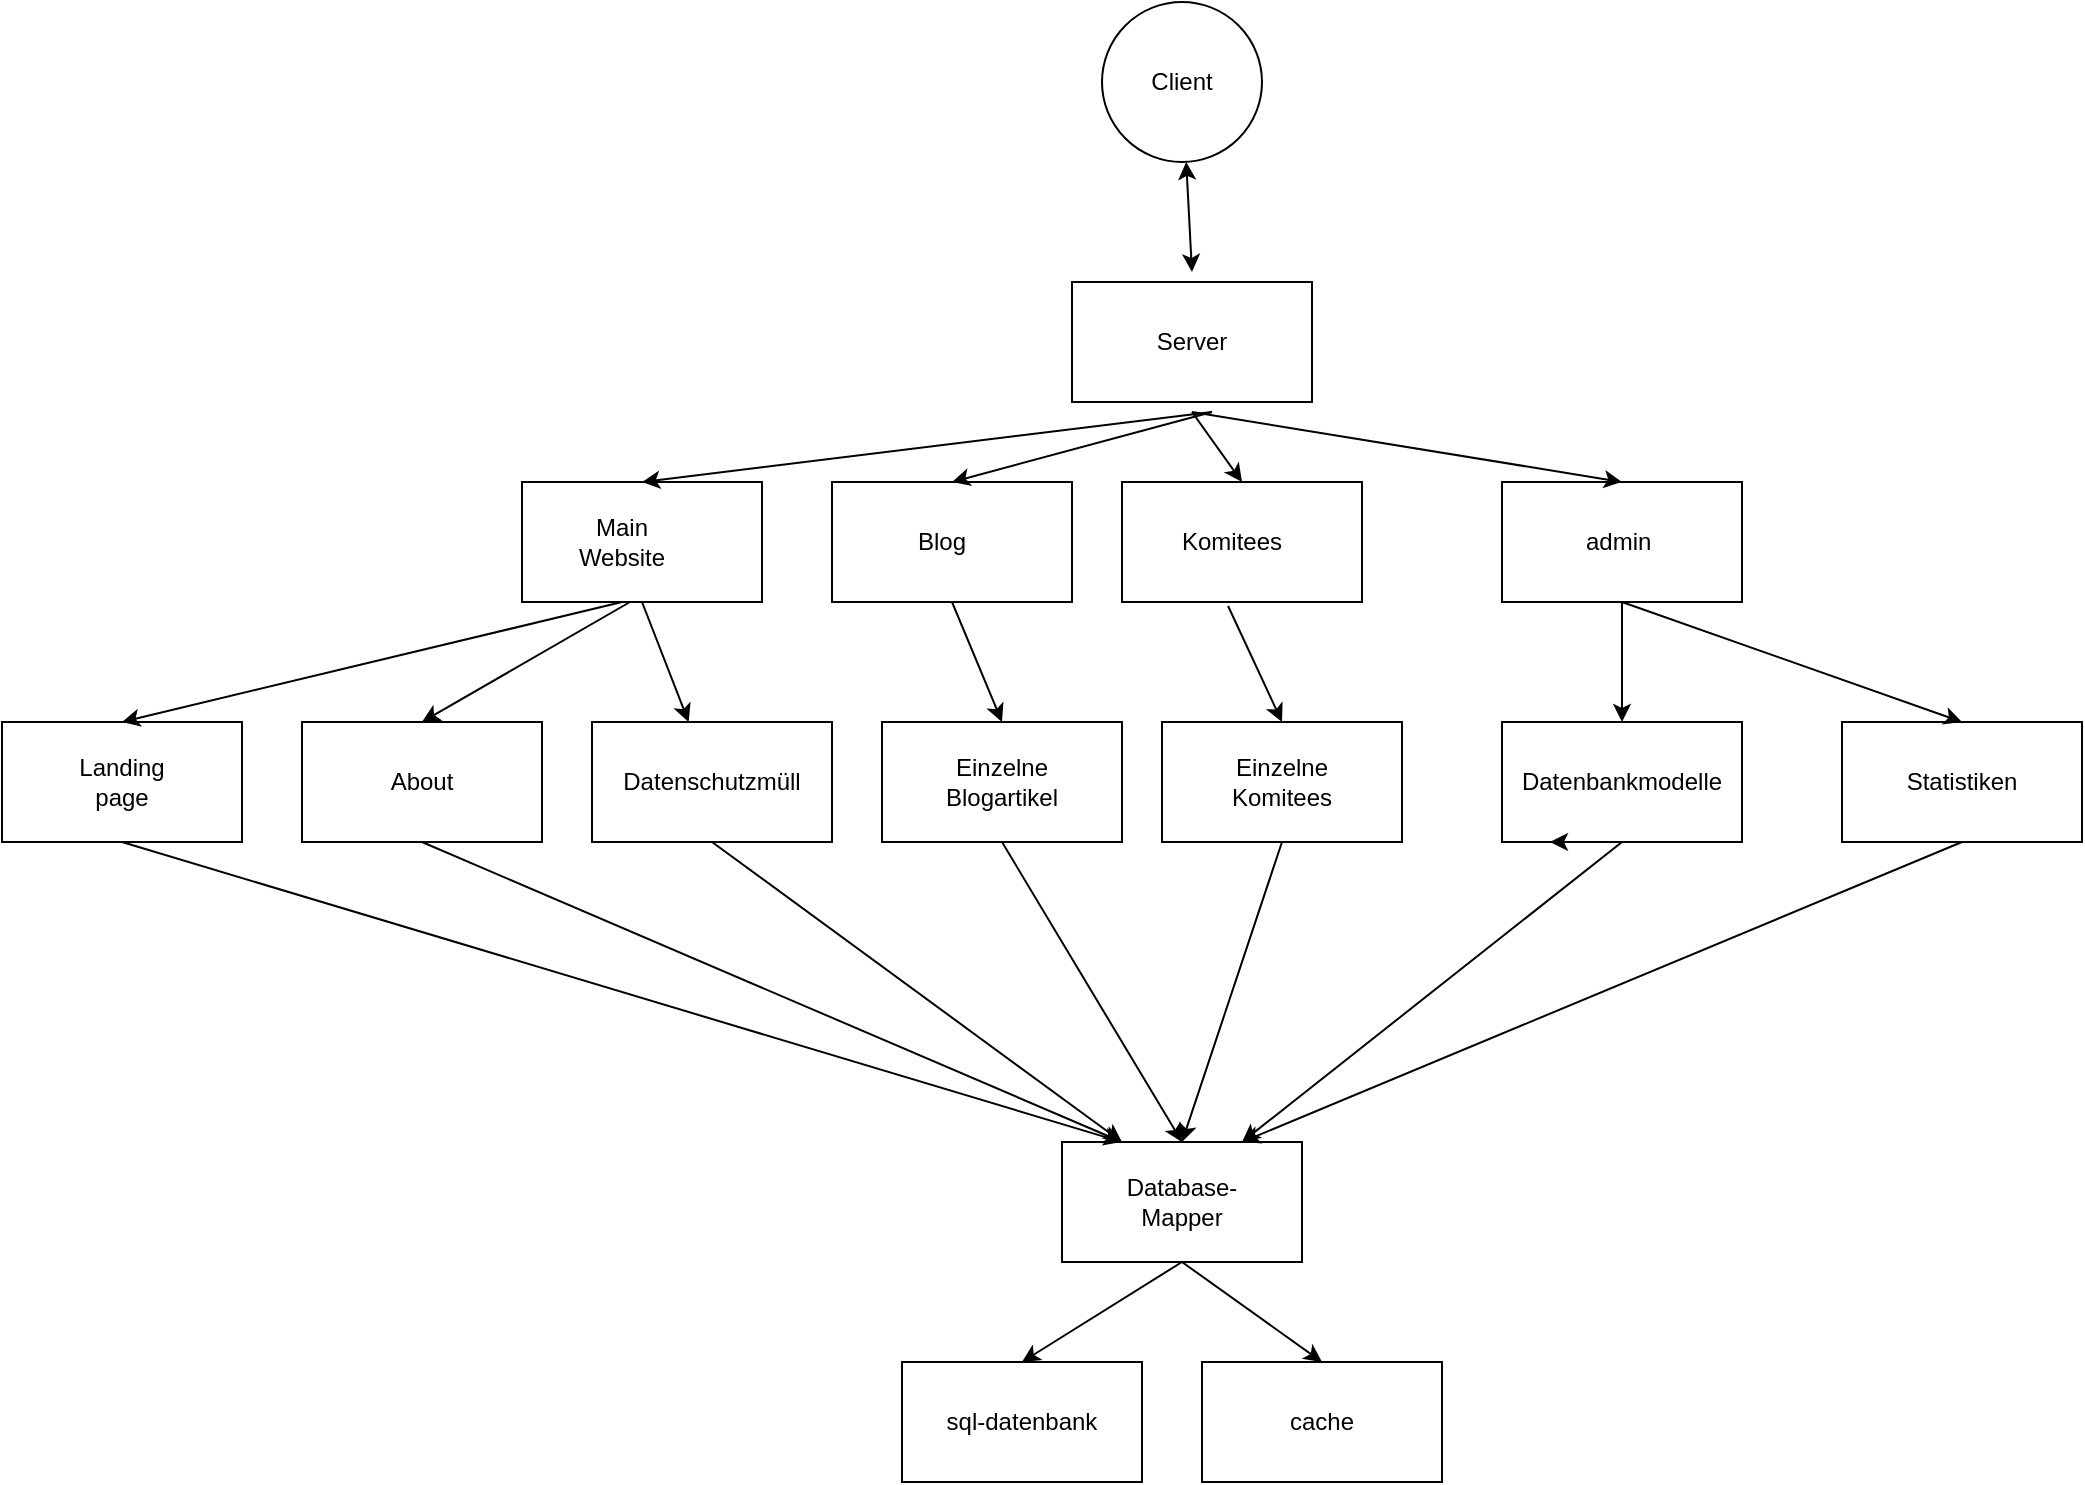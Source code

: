 <mxfile version="13.7.3" type="github">
  <diagram id="aa6pCNVzayipGbmCveqG" name="Page-1">
    <mxGraphModel dx="2182" dy="727" grid="1" gridSize="10" guides="1" tooltips="1" connect="1" arrows="1" fold="1" page="1" pageScale="1" pageWidth="850" pageHeight="1100" math="0" shadow="0">
      <root>
        <mxCell id="0" />
        <mxCell id="1" parent="0" />
        <mxCell id="WZArgLKIn4Hqj4qm3GDz-4" value="" style="rounded=0;whiteSpace=wrap;html=1;" vertex="1" parent="1">
          <mxGeometry x="365" y="140" width="120" height="60" as="geometry" />
        </mxCell>
        <mxCell id="WZArgLKIn4Hqj4qm3GDz-5" value="Server" style="text;html=1;strokeColor=none;fillColor=none;align=center;verticalAlign=middle;whiteSpace=wrap;rounded=0;" vertex="1" parent="1">
          <mxGeometry x="405" y="135" width="40" height="70" as="geometry" />
        </mxCell>
        <mxCell id="WZArgLKIn4Hqj4qm3GDz-6" value="" style="ellipse;whiteSpace=wrap;html=1;aspect=fixed;" vertex="1" parent="1">
          <mxGeometry x="380" width="80" height="80" as="geometry" />
        </mxCell>
        <mxCell id="WZArgLKIn4Hqj4qm3GDz-7" value="Client" style="text;html=1;strokeColor=none;fillColor=none;align=center;verticalAlign=middle;whiteSpace=wrap;rounded=0;" vertex="1" parent="1">
          <mxGeometry x="395" y="30" width="50" height="20" as="geometry" />
        </mxCell>
        <mxCell id="WZArgLKIn4Hqj4qm3GDz-9" value="" style="endArrow=classic;startArrow=classic;html=1;exitX=0.5;exitY=0;exitDx=0;exitDy=0;" edge="1" parent="1" source="WZArgLKIn4Hqj4qm3GDz-5" target="WZArgLKIn4Hqj4qm3GDz-6">
          <mxGeometry width="50" height="50" relative="1" as="geometry">
            <mxPoint x="427" y="130" as="sourcePoint" />
            <mxPoint x="450" y="80" as="targetPoint" />
            <Array as="points" />
          </mxGeometry>
        </mxCell>
        <mxCell id="WZArgLKIn4Hqj4qm3GDz-10" value="" style="rounded=0;whiteSpace=wrap;html=1;" vertex="1" parent="1">
          <mxGeometry x="90" y="240" width="120" height="60" as="geometry" />
        </mxCell>
        <mxCell id="WZArgLKIn4Hqj4qm3GDz-11" value="Main Website" style="text;html=1;strokeColor=none;fillColor=none;align=center;verticalAlign=middle;whiteSpace=wrap;rounded=0;" vertex="1" parent="1">
          <mxGeometry x="120" y="260" width="40" height="20" as="geometry" />
        </mxCell>
        <mxCell id="WZArgLKIn4Hqj4qm3GDz-12" value="" style="rounded=0;whiteSpace=wrap;html=1;" vertex="1" parent="1">
          <mxGeometry x="245" y="240" width="120" height="60" as="geometry" />
        </mxCell>
        <mxCell id="WZArgLKIn4Hqj4qm3GDz-13" value="Blog" style="text;html=1;strokeColor=none;fillColor=none;align=center;verticalAlign=middle;whiteSpace=wrap;rounded=0;" vertex="1" parent="1">
          <mxGeometry x="280" y="260" width="40" height="20" as="geometry" />
        </mxCell>
        <mxCell id="WZArgLKIn4Hqj4qm3GDz-14" value="" style="rounded=0;whiteSpace=wrap;html=1;" vertex="1" parent="1">
          <mxGeometry x="390" y="240" width="120" height="60" as="geometry" />
        </mxCell>
        <mxCell id="WZArgLKIn4Hqj4qm3GDz-15" value="Komitees" style="text;html=1;strokeColor=none;fillColor=none;align=center;verticalAlign=middle;whiteSpace=wrap;rounded=0;" vertex="1" parent="1">
          <mxGeometry x="425" y="260" width="40" height="20" as="geometry" />
        </mxCell>
        <mxCell id="WZArgLKIn4Hqj4qm3GDz-18" value="" style="rounded=0;whiteSpace=wrap;html=1;" vertex="1" parent="1">
          <mxGeometry x="580" y="240" width="120" height="60" as="geometry" />
        </mxCell>
        <mxCell id="WZArgLKIn4Hqj4qm3GDz-19" value="admin&amp;nbsp;" style="text;html=1;strokeColor=none;fillColor=none;align=center;verticalAlign=middle;whiteSpace=wrap;rounded=0;" vertex="1" parent="1">
          <mxGeometry x="620" y="260" width="40" height="20" as="geometry" />
        </mxCell>
        <mxCell id="WZArgLKIn4Hqj4qm3GDz-20" value="" style="endArrow=classic;html=1;exitX=0.75;exitY=1;exitDx=0;exitDy=0;entryX=0.5;entryY=0;entryDx=0;entryDy=0;" edge="1" parent="1" source="WZArgLKIn4Hqj4qm3GDz-5" target="WZArgLKIn4Hqj4qm3GDz-10">
          <mxGeometry width="50" height="50" relative="1" as="geometry">
            <mxPoint x="400" y="390" as="sourcePoint" />
            <mxPoint x="450" y="340" as="targetPoint" />
          </mxGeometry>
        </mxCell>
        <mxCell id="WZArgLKIn4Hqj4qm3GDz-21" value="" style="endArrow=classic;html=1;exitX=0.75;exitY=1;exitDx=0;exitDy=0;entryX=0.5;entryY=0;entryDx=0;entryDy=0;" edge="1" parent="1" source="WZArgLKIn4Hqj4qm3GDz-5" target="WZArgLKIn4Hqj4qm3GDz-12">
          <mxGeometry width="50" height="50" relative="1" as="geometry">
            <mxPoint x="400" y="390" as="sourcePoint" />
            <mxPoint x="450" y="340" as="targetPoint" />
          </mxGeometry>
        </mxCell>
        <mxCell id="WZArgLKIn4Hqj4qm3GDz-22" value="" style="endArrow=classic;html=1;exitX=0.5;exitY=1;exitDx=0;exitDy=0;entryX=0.5;entryY=0;entryDx=0;entryDy=0;" edge="1" parent="1" source="WZArgLKIn4Hqj4qm3GDz-5" target="WZArgLKIn4Hqj4qm3GDz-14">
          <mxGeometry width="50" height="50" relative="1" as="geometry">
            <mxPoint x="400" y="390" as="sourcePoint" />
            <mxPoint x="450" y="340" as="targetPoint" />
          </mxGeometry>
        </mxCell>
        <mxCell id="WZArgLKIn4Hqj4qm3GDz-23" value="" style="endArrow=classic;html=1;exitX=0.5;exitY=1;exitDx=0;exitDy=0;entryX=0.5;entryY=0;entryDx=0;entryDy=0;" edge="1" parent="1" source="WZArgLKIn4Hqj4qm3GDz-5" target="WZArgLKIn4Hqj4qm3GDz-18">
          <mxGeometry width="50" height="50" relative="1" as="geometry">
            <mxPoint x="400" y="390" as="sourcePoint" />
            <mxPoint x="450" y="340" as="targetPoint" />
          </mxGeometry>
        </mxCell>
        <mxCell id="WZArgLKIn4Hqj4qm3GDz-24" value="" style="rounded=0;whiteSpace=wrap;html=1;" vertex="1" parent="1">
          <mxGeometry x="-170" y="360" width="120" height="60" as="geometry" />
        </mxCell>
        <mxCell id="WZArgLKIn4Hqj4qm3GDz-25" value="" style="rounded=0;whiteSpace=wrap;html=1;" vertex="1" parent="1">
          <mxGeometry x="-20" y="360" width="120" height="60" as="geometry" />
        </mxCell>
        <mxCell id="WZArgLKIn4Hqj4qm3GDz-26" value="" style="rounded=0;whiteSpace=wrap;html=1;" vertex="1" parent="1">
          <mxGeometry x="125" y="360" width="120" height="60" as="geometry" />
        </mxCell>
        <mxCell id="WZArgLKIn4Hqj4qm3GDz-27" value="Datenschutzmüll" style="text;html=1;strokeColor=none;fillColor=none;align=center;verticalAlign=middle;whiteSpace=wrap;rounded=0;" vertex="1" parent="1">
          <mxGeometry x="165" y="380" width="40" height="20" as="geometry" />
        </mxCell>
        <mxCell id="WZArgLKIn4Hqj4qm3GDz-28" value="About&lt;br&gt;" style="text;html=1;strokeColor=none;fillColor=none;align=center;verticalAlign=middle;whiteSpace=wrap;rounded=0;" vertex="1" parent="1">
          <mxGeometry x="20" y="380" width="40" height="20" as="geometry" />
        </mxCell>
        <mxCell id="WZArgLKIn4Hqj4qm3GDz-29" value="Landing page" style="text;html=1;strokeColor=none;fillColor=none;align=center;verticalAlign=middle;whiteSpace=wrap;rounded=0;" vertex="1" parent="1">
          <mxGeometry x="-130" y="380" width="40" height="20" as="geometry" />
        </mxCell>
        <mxCell id="WZArgLKIn4Hqj4qm3GDz-30" value="" style="endArrow=classic;html=1;exitX=0.5;exitY=1;exitDx=0;exitDy=0;" edge="1" parent="1" source="WZArgLKIn4Hqj4qm3GDz-10" target="WZArgLKIn4Hqj4qm3GDz-26">
          <mxGeometry width="50" height="50" relative="1" as="geometry">
            <mxPoint x="400" y="380" as="sourcePoint" />
            <mxPoint x="450" y="330" as="targetPoint" />
          </mxGeometry>
        </mxCell>
        <mxCell id="WZArgLKIn4Hqj4qm3GDz-31" value="" style="endArrow=classic;html=1;exitX=0.45;exitY=1;exitDx=0;exitDy=0;exitPerimeter=0;entryX=0.5;entryY=0;entryDx=0;entryDy=0;" edge="1" parent="1" source="WZArgLKIn4Hqj4qm3GDz-10" target="WZArgLKIn4Hqj4qm3GDz-25">
          <mxGeometry width="50" height="50" relative="1" as="geometry">
            <mxPoint x="400" y="380" as="sourcePoint" />
            <mxPoint x="450" y="330" as="targetPoint" />
          </mxGeometry>
        </mxCell>
        <mxCell id="WZArgLKIn4Hqj4qm3GDz-32" value="" style="endArrow=classic;html=1;entryX=0.5;entryY=0;entryDx=0;entryDy=0;" edge="1" parent="1" target="WZArgLKIn4Hqj4qm3GDz-24">
          <mxGeometry width="50" height="50" relative="1" as="geometry">
            <mxPoint x="140" y="300" as="sourcePoint" />
            <mxPoint x="450" y="330" as="targetPoint" />
          </mxGeometry>
        </mxCell>
        <mxCell id="WZArgLKIn4Hqj4qm3GDz-33" value="" style="rounded=0;whiteSpace=wrap;html=1;" vertex="1" parent="1">
          <mxGeometry x="270" y="360" width="120" height="60" as="geometry" />
        </mxCell>
        <mxCell id="WZArgLKIn4Hqj4qm3GDz-34" value="Einzelne&lt;br&gt;Blogartikel" style="text;html=1;strokeColor=none;fillColor=none;align=center;verticalAlign=middle;whiteSpace=wrap;rounded=0;" vertex="1" parent="1">
          <mxGeometry x="310" y="380" width="40" height="20" as="geometry" />
        </mxCell>
        <mxCell id="WZArgLKIn4Hqj4qm3GDz-35" value="" style="endArrow=classic;html=1;exitX=0.5;exitY=1;exitDx=0;exitDy=0;entryX=0.5;entryY=0;entryDx=0;entryDy=0;" edge="1" parent="1" source="WZArgLKIn4Hqj4qm3GDz-12" target="WZArgLKIn4Hqj4qm3GDz-33">
          <mxGeometry width="50" height="50" relative="1" as="geometry">
            <mxPoint x="400" y="370" as="sourcePoint" />
            <mxPoint x="450" y="320" as="targetPoint" />
          </mxGeometry>
        </mxCell>
        <mxCell id="WZArgLKIn4Hqj4qm3GDz-36" value="" style="rounded=0;whiteSpace=wrap;html=1;" vertex="1" parent="1">
          <mxGeometry x="410" y="360" width="120" height="60" as="geometry" />
        </mxCell>
        <mxCell id="WZArgLKIn4Hqj4qm3GDz-37" value="Einzelne&lt;br&gt;Komitees" style="text;html=1;strokeColor=none;fillColor=none;align=center;verticalAlign=middle;whiteSpace=wrap;rounded=0;" vertex="1" parent="1">
          <mxGeometry x="450" y="380" width="40" height="20" as="geometry" />
        </mxCell>
        <mxCell id="WZArgLKIn4Hqj4qm3GDz-38" value="" style="endArrow=classic;html=1;entryX=0.5;entryY=0;entryDx=0;entryDy=0;exitX=0.442;exitY=1.033;exitDx=0;exitDy=0;exitPerimeter=0;" edge="1" parent="1" source="WZArgLKIn4Hqj4qm3GDz-14" target="WZArgLKIn4Hqj4qm3GDz-36">
          <mxGeometry width="50" height="50" relative="1" as="geometry">
            <mxPoint x="400" y="330" as="sourcePoint" />
            <mxPoint x="450" y="310" as="targetPoint" />
          </mxGeometry>
        </mxCell>
        <mxCell id="WZArgLKIn4Hqj4qm3GDz-39" value="" style="rounded=0;whiteSpace=wrap;html=1;" vertex="1" parent="1">
          <mxGeometry x="580" y="360" width="120" height="60" as="geometry" />
        </mxCell>
        <mxCell id="WZArgLKIn4Hqj4qm3GDz-40" value="Datenbankmodelle" style="text;html=1;strokeColor=none;fillColor=none;align=center;verticalAlign=middle;whiteSpace=wrap;rounded=0;" vertex="1" parent="1">
          <mxGeometry x="620" y="380" width="40" height="20" as="geometry" />
        </mxCell>
        <mxCell id="WZArgLKIn4Hqj4qm3GDz-41" style="edgeStyle=orthogonalEdgeStyle;rounded=0;orthogonalLoop=1;jettySize=auto;html=1;exitX=0.25;exitY=1;exitDx=0;exitDy=0;entryX=0.2;entryY=1;entryDx=0;entryDy=0;entryPerimeter=0;" edge="1" parent="1" source="WZArgLKIn4Hqj4qm3GDz-39" target="WZArgLKIn4Hqj4qm3GDz-39">
          <mxGeometry relative="1" as="geometry" />
        </mxCell>
        <mxCell id="WZArgLKIn4Hqj4qm3GDz-42" value="" style="rounded=0;whiteSpace=wrap;html=1;" vertex="1" parent="1">
          <mxGeometry x="750" y="360" width="120" height="60" as="geometry" />
        </mxCell>
        <mxCell id="WZArgLKIn4Hqj4qm3GDz-43" value="Statistiken" style="text;html=1;strokeColor=none;fillColor=none;align=center;verticalAlign=middle;whiteSpace=wrap;rounded=0;" vertex="1" parent="1">
          <mxGeometry x="790" y="380" width="40" height="20" as="geometry" />
        </mxCell>
        <mxCell id="WZArgLKIn4Hqj4qm3GDz-44" value="" style="endArrow=classic;html=1;exitX=0.5;exitY=1;exitDx=0;exitDy=0;" edge="1" parent="1" source="WZArgLKIn4Hqj4qm3GDz-18" target="WZArgLKIn4Hqj4qm3GDz-39">
          <mxGeometry width="50" height="50" relative="1" as="geometry">
            <mxPoint x="400" y="360" as="sourcePoint" />
            <mxPoint x="450" y="310" as="targetPoint" />
          </mxGeometry>
        </mxCell>
        <mxCell id="WZArgLKIn4Hqj4qm3GDz-45" value="" style="endArrow=classic;html=1;exitX=0.5;exitY=1;exitDx=0;exitDy=0;entryX=0.5;entryY=0;entryDx=0;entryDy=0;" edge="1" parent="1" source="WZArgLKIn4Hqj4qm3GDz-18" target="WZArgLKIn4Hqj4qm3GDz-42">
          <mxGeometry width="50" height="50" relative="1" as="geometry">
            <mxPoint x="400" y="360" as="sourcePoint" />
            <mxPoint x="450" y="310" as="targetPoint" />
          </mxGeometry>
        </mxCell>
        <mxCell id="WZArgLKIn4Hqj4qm3GDz-46" value="" style="rounded=0;whiteSpace=wrap;html=1;" vertex="1" parent="1">
          <mxGeometry x="360" y="570" width="120" height="60" as="geometry" />
        </mxCell>
        <mxCell id="WZArgLKIn4Hqj4qm3GDz-47" value="Database-Mapper" style="text;html=1;strokeColor=none;fillColor=none;align=center;verticalAlign=middle;whiteSpace=wrap;rounded=0;" vertex="1" parent="1">
          <mxGeometry x="400" y="590" width="40" height="20" as="geometry" />
        </mxCell>
        <mxCell id="WZArgLKIn4Hqj4qm3GDz-49" value="cache" style="rounded=0;whiteSpace=wrap;html=1;" vertex="1" parent="1">
          <mxGeometry x="430" y="680" width="120" height="60" as="geometry" />
        </mxCell>
        <mxCell id="WZArgLKIn4Hqj4qm3GDz-52" value="sql-datenbank" style="rounded=0;whiteSpace=wrap;html=1;" vertex="1" parent="1">
          <mxGeometry x="280" y="680" width="120" height="60" as="geometry" />
        </mxCell>
        <mxCell id="WZArgLKIn4Hqj4qm3GDz-53" value="" style="endArrow=classic;html=1;exitX=0.5;exitY=1;exitDx=0;exitDy=0;entryX=0.5;entryY=0;entryDx=0;entryDy=0;" edge="1" parent="1" source="WZArgLKIn4Hqj4qm3GDz-46" target="WZArgLKIn4Hqj4qm3GDz-52">
          <mxGeometry width="50" height="50" relative="1" as="geometry">
            <mxPoint x="400" y="520" as="sourcePoint" />
            <mxPoint x="450" y="470" as="targetPoint" />
          </mxGeometry>
        </mxCell>
        <mxCell id="WZArgLKIn4Hqj4qm3GDz-54" value="" style="endArrow=classic;html=1;exitX=0.5;exitY=1;exitDx=0;exitDy=0;entryX=0.5;entryY=0;entryDx=0;entryDy=0;" edge="1" parent="1" source="WZArgLKIn4Hqj4qm3GDz-46" target="WZArgLKIn4Hqj4qm3GDz-49">
          <mxGeometry width="50" height="50" relative="1" as="geometry">
            <mxPoint x="400" y="520" as="sourcePoint" />
            <mxPoint x="450" y="470" as="targetPoint" />
          </mxGeometry>
        </mxCell>
        <mxCell id="WZArgLKIn4Hqj4qm3GDz-55" value="" style="endArrow=classic;html=1;exitX=0.5;exitY=1;exitDx=0;exitDy=0;entryX=0.5;entryY=0;entryDx=0;entryDy=0;" edge="1" parent="1" source="WZArgLKIn4Hqj4qm3GDz-33" target="WZArgLKIn4Hqj4qm3GDz-46">
          <mxGeometry width="50" height="50" relative="1" as="geometry">
            <mxPoint x="400" y="520" as="sourcePoint" />
            <mxPoint x="450" y="470" as="targetPoint" />
          </mxGeometry>
        </mxCell>
        <mxCell id="WZArgLKIn4Hqj4qm3GDz-56" value="" style="endArrow=classic;html=1;exitX=0.5;exitY=1;exitDx=0;exitDy=0;entryX=0.5;entryY=0;entryDx=0;entryDy=0;" edge="1" parent="1" source="WZArgLKIn4Hqj4qm3GDz-36" target="WZArgLKIn4Hqj4qm3GDz-46">
          <mxGeometry width="50" height="50" relative="1" as="geometry">
            <mxPoint x="400" y="520" as="sourcePoint" />
            <mxPoint x="450" y="470" as="targetPoint" />
          </mxGeometry>
        </mxCell>
        <mxCell id="WZArgLKIn4Hqj4qm3GDz-57" value="" style="endArrow=classic;html=1;exitX=0.5;exitY=1;exitDx=0;exitDy=0;entryX=0.25;entryY=0;entryDx=0;entryDy=0;" edge="1" parent="1" source="WZArgLKIn4Hqj4qm3GDz-24" target="WZArgLKIn4Hqj4qm3GDz-46">
          <mxGeometry width="50" height="50" relative="1" as="geometry">
            <mxPoint x="400" y="520" as="sourcePoint" />
            <mxPoint x="450" y="470" as="targetPoint" />
          </mxGeometry>
        </mxCell>
        <mxCell id="WZArgLKIn4Hqj4qm3GDz-58" value="" style="endArrow=classic;html=1;exitX=0.5;exitY=1;exitDx=0;exitDy=0;entryX=0.25;entryY=0;entryDx=0;entryDy=0;" edge="1" parent="1" source="WZArgLKIn4Hqj4qm3GDz-25" target="WZArgLKIn4Hqj4qm3GDz-46">
          <mxGeometry width="50" height="50" relative="1" as="geometry">
            <mxPoint x="400" y="520" as="sourcePoint" />
            <mxPoint x="450" y="470" as="targetPoint" />
          </mxGeometry>
        </mxCell>
        <mxCell id="WZArgLKIn4Hqj4qm3GDz-59" value="" style="endArrow=classic;html=1;exitX=0.5;exitY=1;exitDx=0;exitDy=0;" edge="1" parent="1" source="WZArgLKIn4Hqj4qm3GDz-26">
          <mxGeometry width="50" height="50" relative="1" as="geometry">
            <mxPoint x="400" y="520" as="sourcePoint" />
            <mxPoint x="390" y="570" as="targetPoint" />
          </mxGeometry>
        </mxCell>
        <mxCell id="WZArgLKIn4Hqj4qm3GDz-60" value="" style="endArrow=classic;html=1;exitX=0.5;exitY=1;exitDx=0;exitDy=0;entryX=0.75;entryY=0;entryDx=0;entryDy=0;" edge="1" parent="1" source="WZArgLKIn4Hqj4qm3GDz-39" target="WZArgLKIn4Hqj4qm3GDz-46">
          <mxGeometry width="50" height="50" relative="1" as="geometry">
            <mxPoint x="400" y="520" as="sourcePoint" />
            <mxPoint x="450" y="470" as="targetPoint" />
          </mxGeometry>
        </mxCell>
        <mxCell id="WZArgLKIn4Hqj4qm3GDz-61" value="" style="endArrow=classic;html=1;exitX=0.5;exitY=1;exitDx=0;exitDy=0;" edge="1" parent="1" source="WZArgLKIn4Hqj4qm3GDz-42">
          <mxGeometry width="50" height="50" relative="1" as="geometry">
            <mxPoint x="400" y="520" as="sourcePoint" />
            <mxPoint x="450" y="570" as="targetPoint" />
          </mxGeometry>
        </mxCell>
      </root>
    </mxGraphModel>
  </diagram>
</mxfile>
